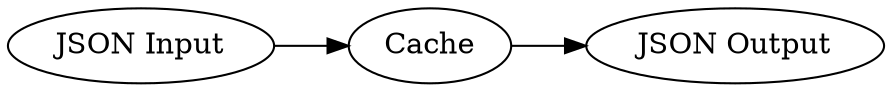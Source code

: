 digraph {
	1 -> 3
	3 -> 2
	1 [label="JSON Input"]
	3 [label=Cache]
	2 [label="JSON Output"]
	rankdir=LR
}

